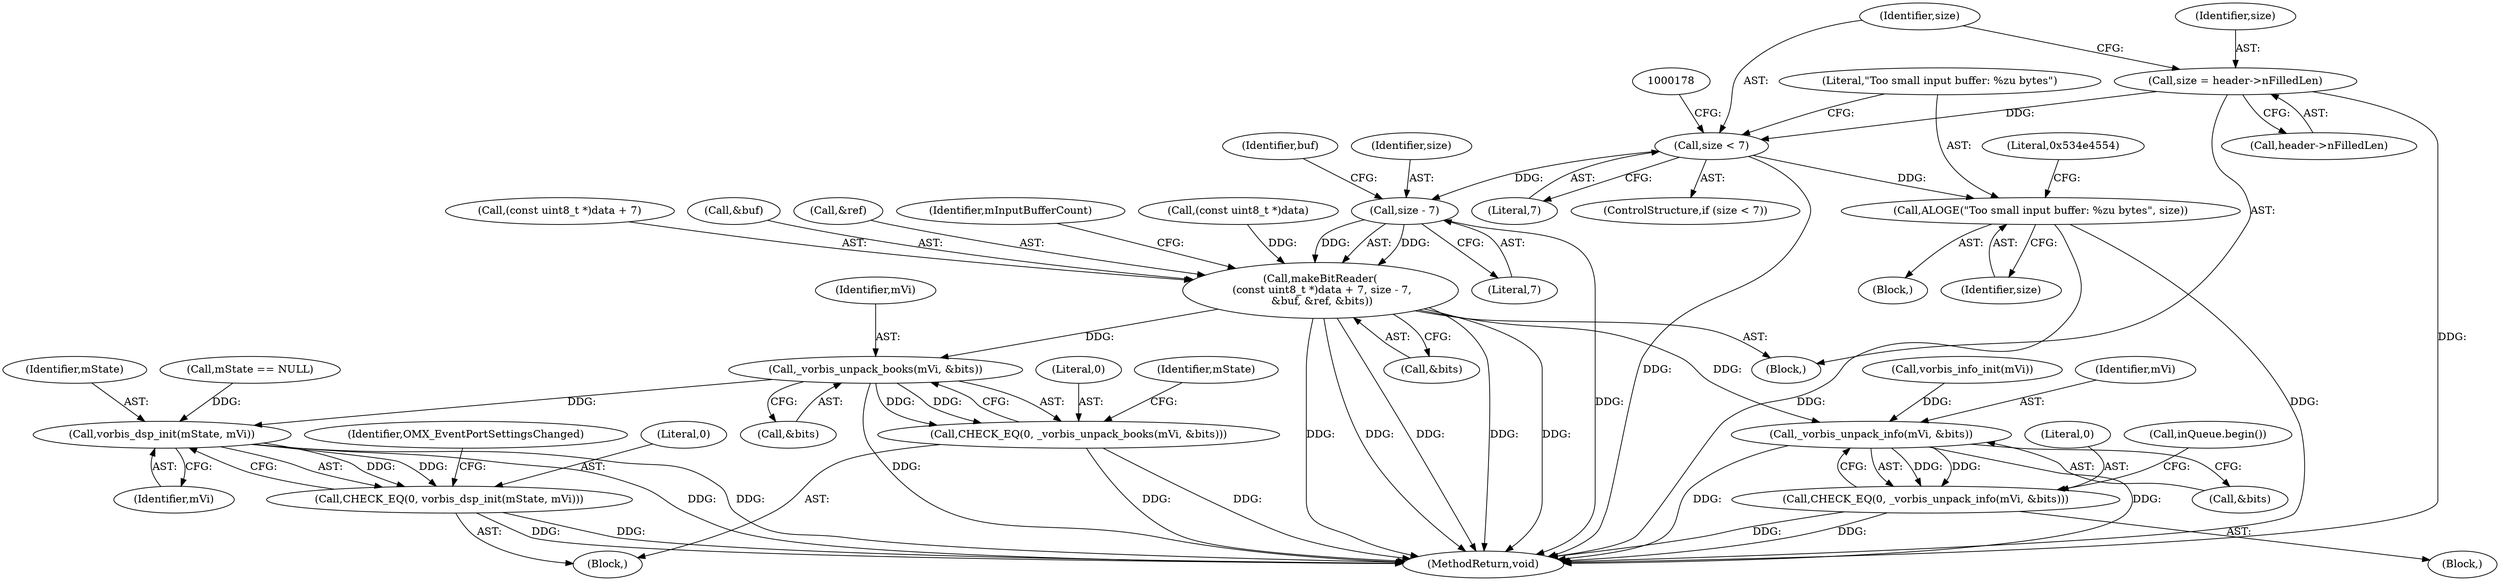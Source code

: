digraph "0_Android_4e32001e4196f39ddd0b86686ae0231c8f5ed944_0@pointer" {
"1000150" [label="(Call,size = header->nFilledLen)"];
"1000156" [label="(Call,size < 7)"];
"1000160" [label="(Call,ALOGE(\"Too small input buffer: %zu bytes\", size))"];
"1000181" [label="(Call,size - 7)"];
"1000175" [label="(Call,makeBitReader(\n (const uint8_t *)data + 7, size - 7,\n &buf, &ref, &bits))"];
"1000204" [label="(Call,_vorbis_unpack_info(mVi, &bits))"];
"1000202" [label="(Call,CHECK_EQ(0, _vorbis_unpack_info(mVi, &bits)))"];
"1000212" [label="(Call,_vorbis_unpack_books(mVi, &bits))"];
"1000210" [label="(Call,CHECK_EQ(0, _vorbis_unpack_books(mVi, &bits)))"];
"1000223" [label="(Call,vorbis_dsp_init(mState, mVi))"];
"1000221" [label="(Call,CHECK_EQ(0, vorbis_dsp_init(mState, mVi)))"];
"1000160" [label="(Call,ALOGE(\"Too small input buffer: %zu bytes\", size))"];
"1000206" [label="(Call,&bits)"];
"1000223" [label="(Call,vorbis_dsp_init(mState, mVi))"];
"1000204" [label="(Call,_vorbis_unpack_info(mVi, &bits))"];
"1000185" [label="(Identifier,buf)"];
"1000157" [label="(Identifier,size)"];
"1000151" [label="(Identifier,size)"];
"1000211" [label="(Literal,0)"];
"1000225" [label="(Identifier,mVi)"];
"1000158" [label="(Literal,7)"];
"1000183" [label="(Literal,7)"];
"1000177" [label="(Call,(const uint8_t *)data)"];
"1000218" [label="(Identifier,mState)"];
"1000164" [label="(Literal,0x534e4554)"];
"1000221" [label="(Call,CHECK_EQ(0, vorbis_dsp_init(mState, mVi)))"];
"1000162" [label="(Identifier,size)"];
"1000202" [label="(Call,CHECK_EQ(0, _vorbis_unpack_info(mVi, &bits)))"];
"1000235" [label="(Call,inQueue.begin())"];
"1000194" [label="(Block,)"];
"1000175" [label="(Call,makeBitReader(\n (const uint8_t *)data + 7, size - 7,\n &buf, &ref, &bits))"];
"1000176" [label="(Call,(const uint8_t *)data + 7)"];
"1000161" [label="(Literal,\"Too small input buffer: %zu bytes\")"];
"1000205" [label="(Identifier,mVi)"];
"1000150" [label="(Call,size = header->nFilledLen)"];
"1000156" [label="(Call,size < 7)"];
"1000200" [label="(Call,vorbis_info_init(mVi))"];
"1000209" [label="(Block,)"];
"1000214" [label="(Call,&bits)"];
"1000212" [label="(Call,_vorbis_unpack_books(mVi, &bits))"];
"1000188" [label="(Call,&bits)"];
"1000227" [label="(Identifier,OMX_EventPortSettingsChanged)"];
"1000181" [label="(Call,size - 7)"];
"1000630" [label="(MethodReturn,void)"];
"1000210" [label="(Call,CHECK_EQ(0, _vorbis_unpack_books(mVi, &bits)))"];
"1000184" [label="(Call,&buf)"];
"1000159" [label="(Block,)"];
"1000127" [label="(Block,)"];
"1000213" [label="(Identifier,mVi)"];
"1000224" [label="(Identifier,mState)"];
"1000155" [label="(ControlStructure,if (size < 7))"];
"1000217" [label="(Call,mState == NULL)"];
"1000182" [label="(Identifier,size)"];
"1000203" [label="(Literal,0)"];
"1000152" [label="(Call,header->nFilledLen)"];
"1000186" [label="(Call,&ref)"];
"1000192" [label="(Identifier,mInputBufferCount)"];
"1000222" [label="(Literal,0)"];
"1000150" -> "1000127"  [label="AST: "];
"1000150" -> "1000152"  [label="CFG: "];
"1000151" -> "1000150"  [label="AST: "];
"1000152" -> "1000150"  [label="AST: "];
"1000157" -> "1000150"  [label="CFG: "];
"1000150" -> "1000630"  [label="DDG: "];
"1000150" -> "1000156"  [label="DDG: "];
"1000156" -> "1000155"  [label="AST: "];
"1000156" -> "1000158"  [label="CFG: "];
"1000157" -> "1000156"  [label="AST: "];
"1000158" -> "1000156"  [label="AST: "];
"1000161" -> "1000156"  [label="CFG: "];
"1000178" -> "1000156"  [label="CFG: "];
"1000156" -> "1000630"  [label="DDG: "];
"1000156" -> "1000160"  [label="DDG: "];
"1000156" -> "1000181"  [label="DDG: "];
"1000160" -> "1000159"  [label="AST: "];
"1000160" -> "1000162"  [label="CFG: "];
"1000161" -> "1000160"  [label="AST: "];
"1000162" -> "1000160"  [label="AST: "];
"1000164" -> "1000160"  [label="CFG: "];
"1000160" -> "1000630"  [label="DDG: "];
"1000160" -> "1000630"  [label="DDG: "];
"1000181" -> "1000175"  [label="AST: "];
"1000181" -> "1000183"  [label="CFG: "];
"1000182" -> "1000181"  [label="AST: "];
"1000183" -> "1000181"  [label="AST: "];
"1000185" -> "1000181"  [label="CFG: "];
"1000181" -> "1000630"  [label="DDG: "];
"1000181" -> "1000175"  [label="DDG: "];
"1000181" -> "1000175"  [label="DDG: "];
"1000175" -> "1000127"  [label="AST: "];
"1000175" -> "1000188"  [label="CFG: "];
"1000176" -> "1000175"  [label="AST: "];
"1000184" -> "1000175"  [label="AST: "];
"1000186" -> "1000175"  [label="AST: "];
"1000188" -> "1000175"  [label="AST: "];
"1000192" -> "1000175"  [label="CFG: "];
"1000175" -> "1000630"  [label="DDG: "];
"1000175" -> "1000630"  [label="DDG: "];
"1000175" -> "1000630"  [label="DDG: "];
"1000175" -> "1000630"  [label="DDG: "];
"1000175" -> "1000630"  [label="DDG: "];
"1000177" -> "1000175"  [label="DDG: "];
"1000175" -> "1000204"  [label="DDG: "];
"1000175" -> "1000212"  [label="DDG: "];
"1000204" -> "1000202"  [label="AST: "];
"1000204" -> "1000206"  [label="CFG: "];
"1000205" -> "1000204"  [label="AST: "];
"1000206" -> "1000204"  [label="AST: "];
"1000202" -> "1000204"  [label="CFG: "];
"1000204" -> "1000630"  [label="DDG: "];
"1000204" -> "1000630"  [label="DDG: "];
"1000204" -> "1000202"  [label="DDG: "];
"1000204" -> "1000202"  [label="DDG: "];
"1000200" -> "1000204"  [label="DDG: "];
"1000202" -> "1000194"  [label="AST: "];
"1000203" -> "1000202"  [label="AST: "];
"1000235" -> "1000202"  [label="CFG: "];
"1000202" -> "1000630"  [label="DDG: "];
"1000202" -> "1000630"  [label="DDG: "];
"1000212" -> "1000210"  [label="AST: "];
"1000212" -> "1000214"  [label="CFG: "];
"1000213" -> "1000212"  [label="AST: "];
"1000214" -> "1000212"  [label="AST: "];
"1000210" -> "1000212"  [label="CFG: "];
"1000212" -> "1000630"  [label="DDG: "];
"1000212" -> "1000210"  [label="DDG: "];
"1000212" -> "1000210"  [label="DDG: "];
"1000212" -> "1000223"  [label="DDG: "];
"1000210" -> "1000209"  [label="AST: "];
"1000211" -> "1000210"  [label="AST: "];
"1000218" -> "1000210"  [label="CFG: "];
"1000210" -> "1000630"  [label="DDG: "];
"1000210" -> "1000630"  [label="DDG: "];
"1000223" -> "1000221"  [label="AST: "];
"1000223" -> "1000225"  [label="CFG: "];
"1000224" -> "1000223"  [label="AST: "];
"1000225" -> "1000223"  [label="AST: "];
"1000221" -> "1000223"  [label="CFG: "];
"1000223" -> "1000630"  [label="DDG: "];
"1000223" -> "1000630"  [label="DDG: "];
"1000223" -> "1000221"  [label="DDG: "];
"1000223" -> "1000221"  [label="DDG: "];
"1000217" -> "1000223"  [label="DDG: "];
"1000221" -> "1000209"  [label="AST: "];
"1000222" -> "1000221"  [label="AST: "];
"1000227" -> "1000221"  [label="CFG: "];
"1000221" -> "1000630"  [label="DDG: "];
"1000221" -> "1000630"  [label="DDG: "];
}
